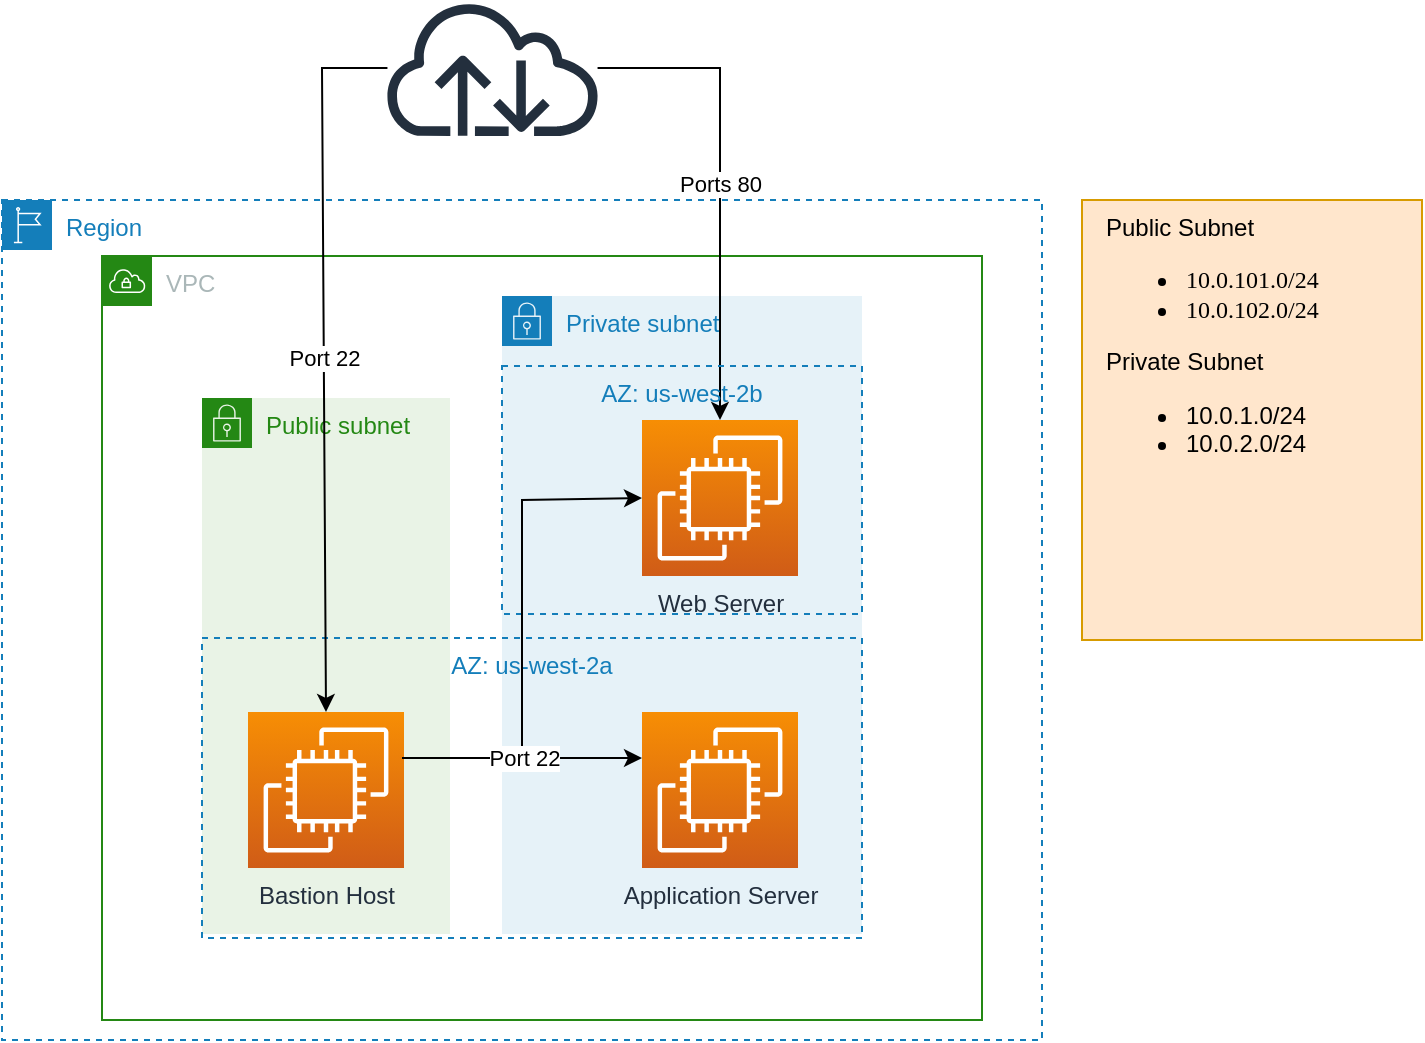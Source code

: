 <mxfile version="21.1.9" type="device">
  <diagram id="Ht1M8jgEwFfnCIfOTk4-" name="Page-1">
    <mxGraphModel dx="1130" dy="684" grid="1" gridSize="10" guides="1" tooltips="1" connect="1" arrows="1" fold="1" page="1" pageScale="1" pageWidth="1100" pageHeight="850" math="0" shadow="0">
      <root>
        <mxCell id="0" />
        <mxCell id="1" parent="0" />
        <mxCell id="dCsplsazxw89-Gi5p80j-7" value="VPC" style="points=[[0,0],[0.25,0],[0.5,0],[0.75,0],[1,0],[1,0.25],[1,0.5],[1,0.75],[1,1],[0.75,1],[0.5,1],[0.25,1],[0,1],[0,0.75],[0,0.5],[0,0.25]];outlineConnect=0;gradientColor=none;html=1;whiteSpace=wrap;fontSize=12;fontStyle=0;container=1;pointerEvents=0;collapsible=0;recursiveResize=0;shape=mxgraph.aws4.group;grIcon=mxgraph.aws4.group_vpc;strokeColor=#248814;fillColor=none;verticalAlign=top;align=left;spacingLeft=30;fontColor=#AAB7B8;dashed=0;" parent="1" vertex="1">
          <mxGeometry x="90" y="148" width="440" height="382" as="geometry" />
        </mxCell>
        <mxCell id="dCsplsazxw89-Gi5p80j-8" value="Private subnet" style="points=[[0,0],[0.25,0],[0.5,0],[0.75,0],[1,0],[1,0.25],[1,0.5],[1,0.75],[1,1],[0.75,1],[0.5,1],[0.25,1],[0,1],[0,0.75],[0,0.5],[0,0.25]];outlineConnect=0;gradientColor=none;html=1;whiteSpace=wrap;fontSize=12;fontStyle=0;container=1;pointerEvents=0;collapsible=0;recursiveResize=0;shape=mxgraph.aws4.group;grIcon=mxgraph.aws4.group_security_group;grStroke=0;strokeColor=#147EBA;fillColor=#E6F2F8;verticalAlign=top;align=left;spacingLeft=30;fontColor=#147EBA;dashed=0;" parent="dCsplsazxw89-Gi5p80j-7" vertex="1">
          <mxGeometry x="200" y="20" width="180" height="319" as="geometry" />
        </mxCell>
        <mxCell id="dCsplsazxw89-Gi5p80j-3" value="Ports 80" style="endArrow=classic;html=1;rounded=0;" parent="1" target="P-5se-6p12yH7wMoxhpM-3" edge="1" source="dCsplsazxw89-Gi5p80j-15">
          <mxGeometry x="0.004" width="50" height="50" relative="1" as="geometry">
            <mxPoint x="293.123" y="114.049" as="sourcePoint" />
            <mxPoint x="490" y="169" as="targetPoint" />
            <mxPoint as="offset" />
            <Array as="points">
              <mxPoint x="399" y="54" />
            </Array>
          </mxGeometry>
        </mxCell>
        <mxCell id="P-5se-6p12yH7wMoxhpM-4" value="Application Server" style="points=[[0,0,0],[0.25,0,0],[0.5,0,0],[0.75,0,0],[1,0,0],[0,1,0],[0.25,1,0],[0.5,1,0],[0.75,1,0],[1,1,0],[0,0.25,0],[0,0.5,0],[0,0.75,0],[1,0.25,0],[1,0.5,0],[1,0.75,0]];outlineConnect=0;fontColor=#232F3E;gradientColor=#F78E04;gradientDirection=north;fillColor=#D05C17;strokeColor=#ffffff;dashed=0;verticalLabelPosition=bottom;verticalAlign=top;align=center;html=1;fontSize=12;fontStyle=0;aspect=fixed;shape=mxgraph.aws4.resourceIcon;resIcon=mxgraph.aws4.ec2;" parent="1" vertex="1">
          <mxGeometry x="360" y="376" width="78" height="78" as="geometry" />
        </mxCell>
        <mxCell id="P-5se-6p12yH7wMoxhpM-3" value="Web Server" style="points=[[0,0,0],[0.25,0,0],[0.5,0,0],[0.75,0,0],[1,0,0],[0,1,0],[0.25,1,0],[0.5,1,0],[0.75,1,0],[1,1,0],[0,0.25,0],[0,0.5,0],[0,0.75,0],[1,0.25,0],[1,0.5,0],[1,0.75,0]];outlineConnect=0;fontColor=#232F3E;gradientColor=#F78E04;gradientDirection=north;fillColor=#D05C17;strokeColor=#ffffff;dashed=0;verticalLabelPosition=bottom;verticalAlign=top;align=center;html=1;fontSize=12;fontStyle=0;aspect=fixed;shape=mxgraph.aws4.resourceIcon;resIcon=mxgraph.aws4.ec2;" parent="1" vertex="1">
          <mxGeometry x="360" y="230" width="78" height="78" as="geometry" />
        </mxCell>
        <mxCell id="dCsplsazxw89-Gi5p80j-10" value="Region" style="points=[[0,0],[0.25,0],[0.5,0],[0.75,0],[1,0],[1,0.25],[1,0.5],[1,0.75],[1,1],[0.75,1],[0.5,1],[0.25,1],[0,1],[0,0.75],[0,0.5],[0,0.25]];outlineConnect=0;gradientColor=none;html=1;whiteSpace=wrap;fontSize=12;fontStyle=0;container=1;pointerEvents=0;collapsible=0;recursiveResize=0;shape=mxgraph.aws4.group;grIcon=mxgraph.aws4.group_region;strokeColor=#147EBA;fillColor=none;verticalAlign=top;align=left;spacingLeft=30;fontColor=#147EBA;dashed=1;" parent="1" vertex="1">
          <mxGeometry x="40" y="120" width="520" height="420" as="geometry" />
        </mxCell>
        <mxCell id="dCsplsazxw89-Gi5p80j-9" value="Public subnet" style="points=[[0,0],[0.25,0],[0.5,0],[0.75,0],[1,0],[1,0.25],[1,0.5],[1,0.75],[1,1],[0.75,1],[0.5,1],[0.25,1],[0,1],[0,0.75],[0,0.5],[0,0.25]];outlineConnect=0;gradientColor=none;html=1;whiteSpace=wrap;fontSize=12;fontStyle=0;container=1;pointerEvents=0;collapsible=0;recursiveResize=0;shape=mxgraph.aws4.group;grIcon=mxgraph.aws4.group_security_group;grStroke=0;strokeColor=#248814;fillColor=#E9F3E6;verticalAlign=top;align=left;spacingLeft=30;fontColor=#248814;dashed=0;" parent="dCsplsazxw89-Gi5p80j-10" vertex="1">
          <mxGeometry x="100" y="99" width="124" height="268" as="geometry" />
        </mxCell>
        <mxCell id="P-5se-6p12yH7wMoxhpM-5" value="Bastion Host" style="points=[[0,0,0],[0.25,0,0],[0.5,0,0],[0.75,0,0],[1,0,0],[0,1,0],[0.25,1,0],[0.5,1,0],[0.75,1,0],[1,1,0],[0,0.25,0],[0,0.5,0],[0,0.75,0],[1,0.25,0],[1,0.5,0],[1,0.75,0]];outlineConnect=0;fontColor=#232F3E;gradientColor=#F78E04;gradientDirection=north;fillColor=#D05C17;strokeColor=#ffffff;dashed=0;verticalLabelPosition=bottom;verticalAlign=top;align=center;html=1;fontSize=12;fontStyle=0;aspect=fixed;shape=mxgraph.aws4.resourceIcon;resIcon=mxgraph.aws4.ec2;" parent="dCsplsazxw89-Gi5p80j-9" vertex="1">
          <mxGeometry x="23" y="157" width="78" height="78" as="geometry" />
        </mxCell>
        <mxCell id="dCsplsazxw89-Gi5p80j-11" value="AZ: us-west-2a" style="fillColor=none;strokeColor=#147EBA;dashed=1;verticalAlign=top;fontStyle=0;fontColor=#147EBA;whiteSpace=wrap;html=1;" parent="dCsplsazxw89-Gi5p80j-10" vertex="1">
          <mxGeometry x="100" y="219" width="330" height="150" as="geometry" />
        </mxCell>
        <mxCell id="dCsplsazxw89-Gi5p80j-13" value="AZ: us-west-2b" style="fillColor=none;strokeColor=#147EBA;dashed=1;verticalAlign=top;fontStyle=0;fontColor=#147EBA;whiteSpace=wrap;html=1;" parent="dCsplsazxw89-Gi5p80j-10" vertex="1">
          <mxGeometry x="250" y="83" width="180" height="124" as="geometry" />
        </mxCell>
        <mxCell id="dCsplsazxw89-Gi5p80j-4" value="Port 22" style="endArrow=classic;html=1;rounded=0;entryX=0.5;entryY=0;entryDx=0;entryDy=0;entryPerimeter=0;" parent="1" target="P-5se-6p12yH7wMoxhpM-5" edge="1" source="dCsplsazxw89-Gi5p80j-15">
          <mxGeometry width="50" height="50" relative="1" as="geometry">
            <mxPoint x="255.24" y="119" as="sourcePoint" />
            <mxPoint x="490" y="169" as="targetPoint" />
            <Array as="points">
              <mxPoint x="200" y="54" />
            </Array>
          </mxGeometry>
        </mxCell>
        <mxCell id="dCsplsazxw89-Gi5p80j-15" value="" style="sketch=0;outlineConnect=0;fontColor=#232F3E;gradientColor=none;fillColor=#232F3D;strokeColor=none;dashed=0;verticalLabelPosition=bottom;verticalAlign=top;align=center;html=1;fontSize=12;fontStyle=0;aspect=fixed;pointerEvents=1;shape=mxgraph.aws4.internet;" parent="1" vertex="1">
          <mxGeometry x="230" y="20" width="110.5" height="68" as="geometry" />
        </mxCell>
        <mxCell id="dCsplsazxw89-Gi5p80j-5" value="" style="endArrow=classic;html=1;rounded=0;entryX=0;entryY=0.5;entryDx=0;entryDy=0;entryPerimeter=0;" parent="1" target="P-5se-6p12yH7wMoxhpM-3" edge="1">
          <mxGeometry width="50" height="50" relative="1" as="geometry">
            <mxPoint x="240" y="399" as="sourcePoint" />
            <mxPoint x="199" y="369" as="targetPoint" />
            <Array as="points">
              <mxPoint x="300" y="399" />
              <mxPoint x="300" y="270" />
            </Array>
          </mxGeometry>
        </mxCell>
        <mxCell id="354w-Uchnp08ETJRkTah-2" value="Public Subnet&lt;br&gt;&lt;ul&gt;&lt;li&gt;&lt;font face=&quot;Verdana&quot;&gt;10.0.101.0/24&lt;/font&gt;&lt;/li&gt;&lt;li&gt;&lt;font face=&quot;Verdana&quot;&gt;10.0.102.0/24&lt;/font&gt;&lt;/li&gt;&lt;/ul&gt;Private Subnet&lt;br&gt;&lt;div style=&quot;&quot;&gt;&lt;ul&gt;&lt;li&gt;10.0.1.0/24&lt;/li&gt;&lt;li&gt;10.0.2.0/24&lt;/li&gt;&lt;/ul&gt;&lt;/div&gt;" style="rounded=0;whiteSpace=wrap;html=1;fillColor=#ffe6cc;strokeColor=#d79b00;align=left;verticalAlign=top;spacingLeft=10;" vertex="1" parent="1">
          <mxGeometry x="580" y="120" width="170" height="220" as="geometry" />
        </mxCell>
        <mxCell id="dCsplsazxw89-Gi5p80j-6" value="Port 22" style="endArrow=classic;html=1;rounded=0;exitX=1;exitY=0.5;exitDx=0;exitDy=0;entryX=0;entryY=0.5;entryDx=0;entryDy=0;entryPerimeter=0;exitPerimeter=0;" parent="1" edge="1">
          <mxGeometry width="50" height="50" relative="1" as="geometry">
            <mxPoint x="241" y="399" as="sourcePoint" />
            <mxPoint x="360" y="399" as="targetPoint" />
          </mxGeometry>
        </mxCell>
      </root>
    </mxGraphModel>
  </diagram>
</mxfile>
